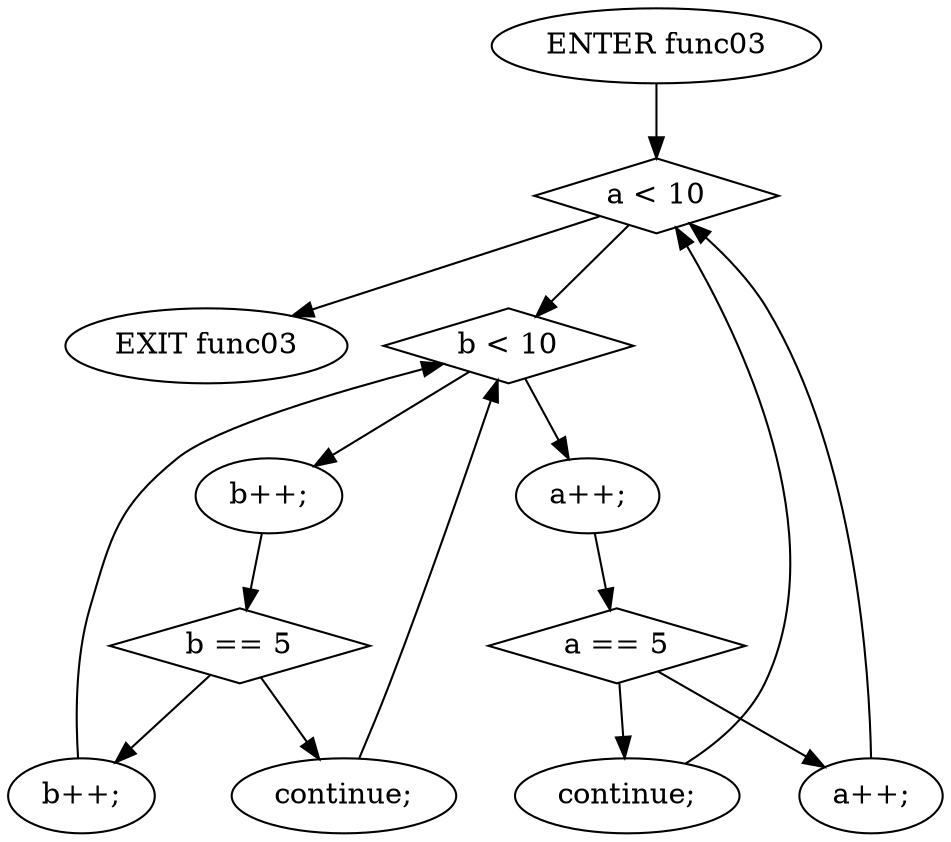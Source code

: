 digraph G {
  0 [ label="ENTER func03" ];
  1 [ label="EXIT func03" ];
  2 [ shape="diamond" label="a < 10" ];
  3 [ shape="diamond" label="b < 10" ];
  4 [ label="b++;" ];
  5 [ shape="diamond" label="b == 5" ];
  6 [ label="continue;" ];
  7 [ label="b++;" ];
  8 [ label="a++;" ];
  9 [ shape="diamond" label="a == 5" ];
  10 [ label="continue;" ];
  11 [ label="a++;" ];
  0 -> 2;
  2 -> 3;
  3 -> 4;
  4 -> 5;
  5 -> 6;
  5 -> 7;
  7 -> 3;
  6 -> 3;
  3 -> 8;
  8 -> 9;
  9 -> 10;
  9 -> 11;
  11 -> 2;
  10 -> 2;
  2 -> 1;
}
